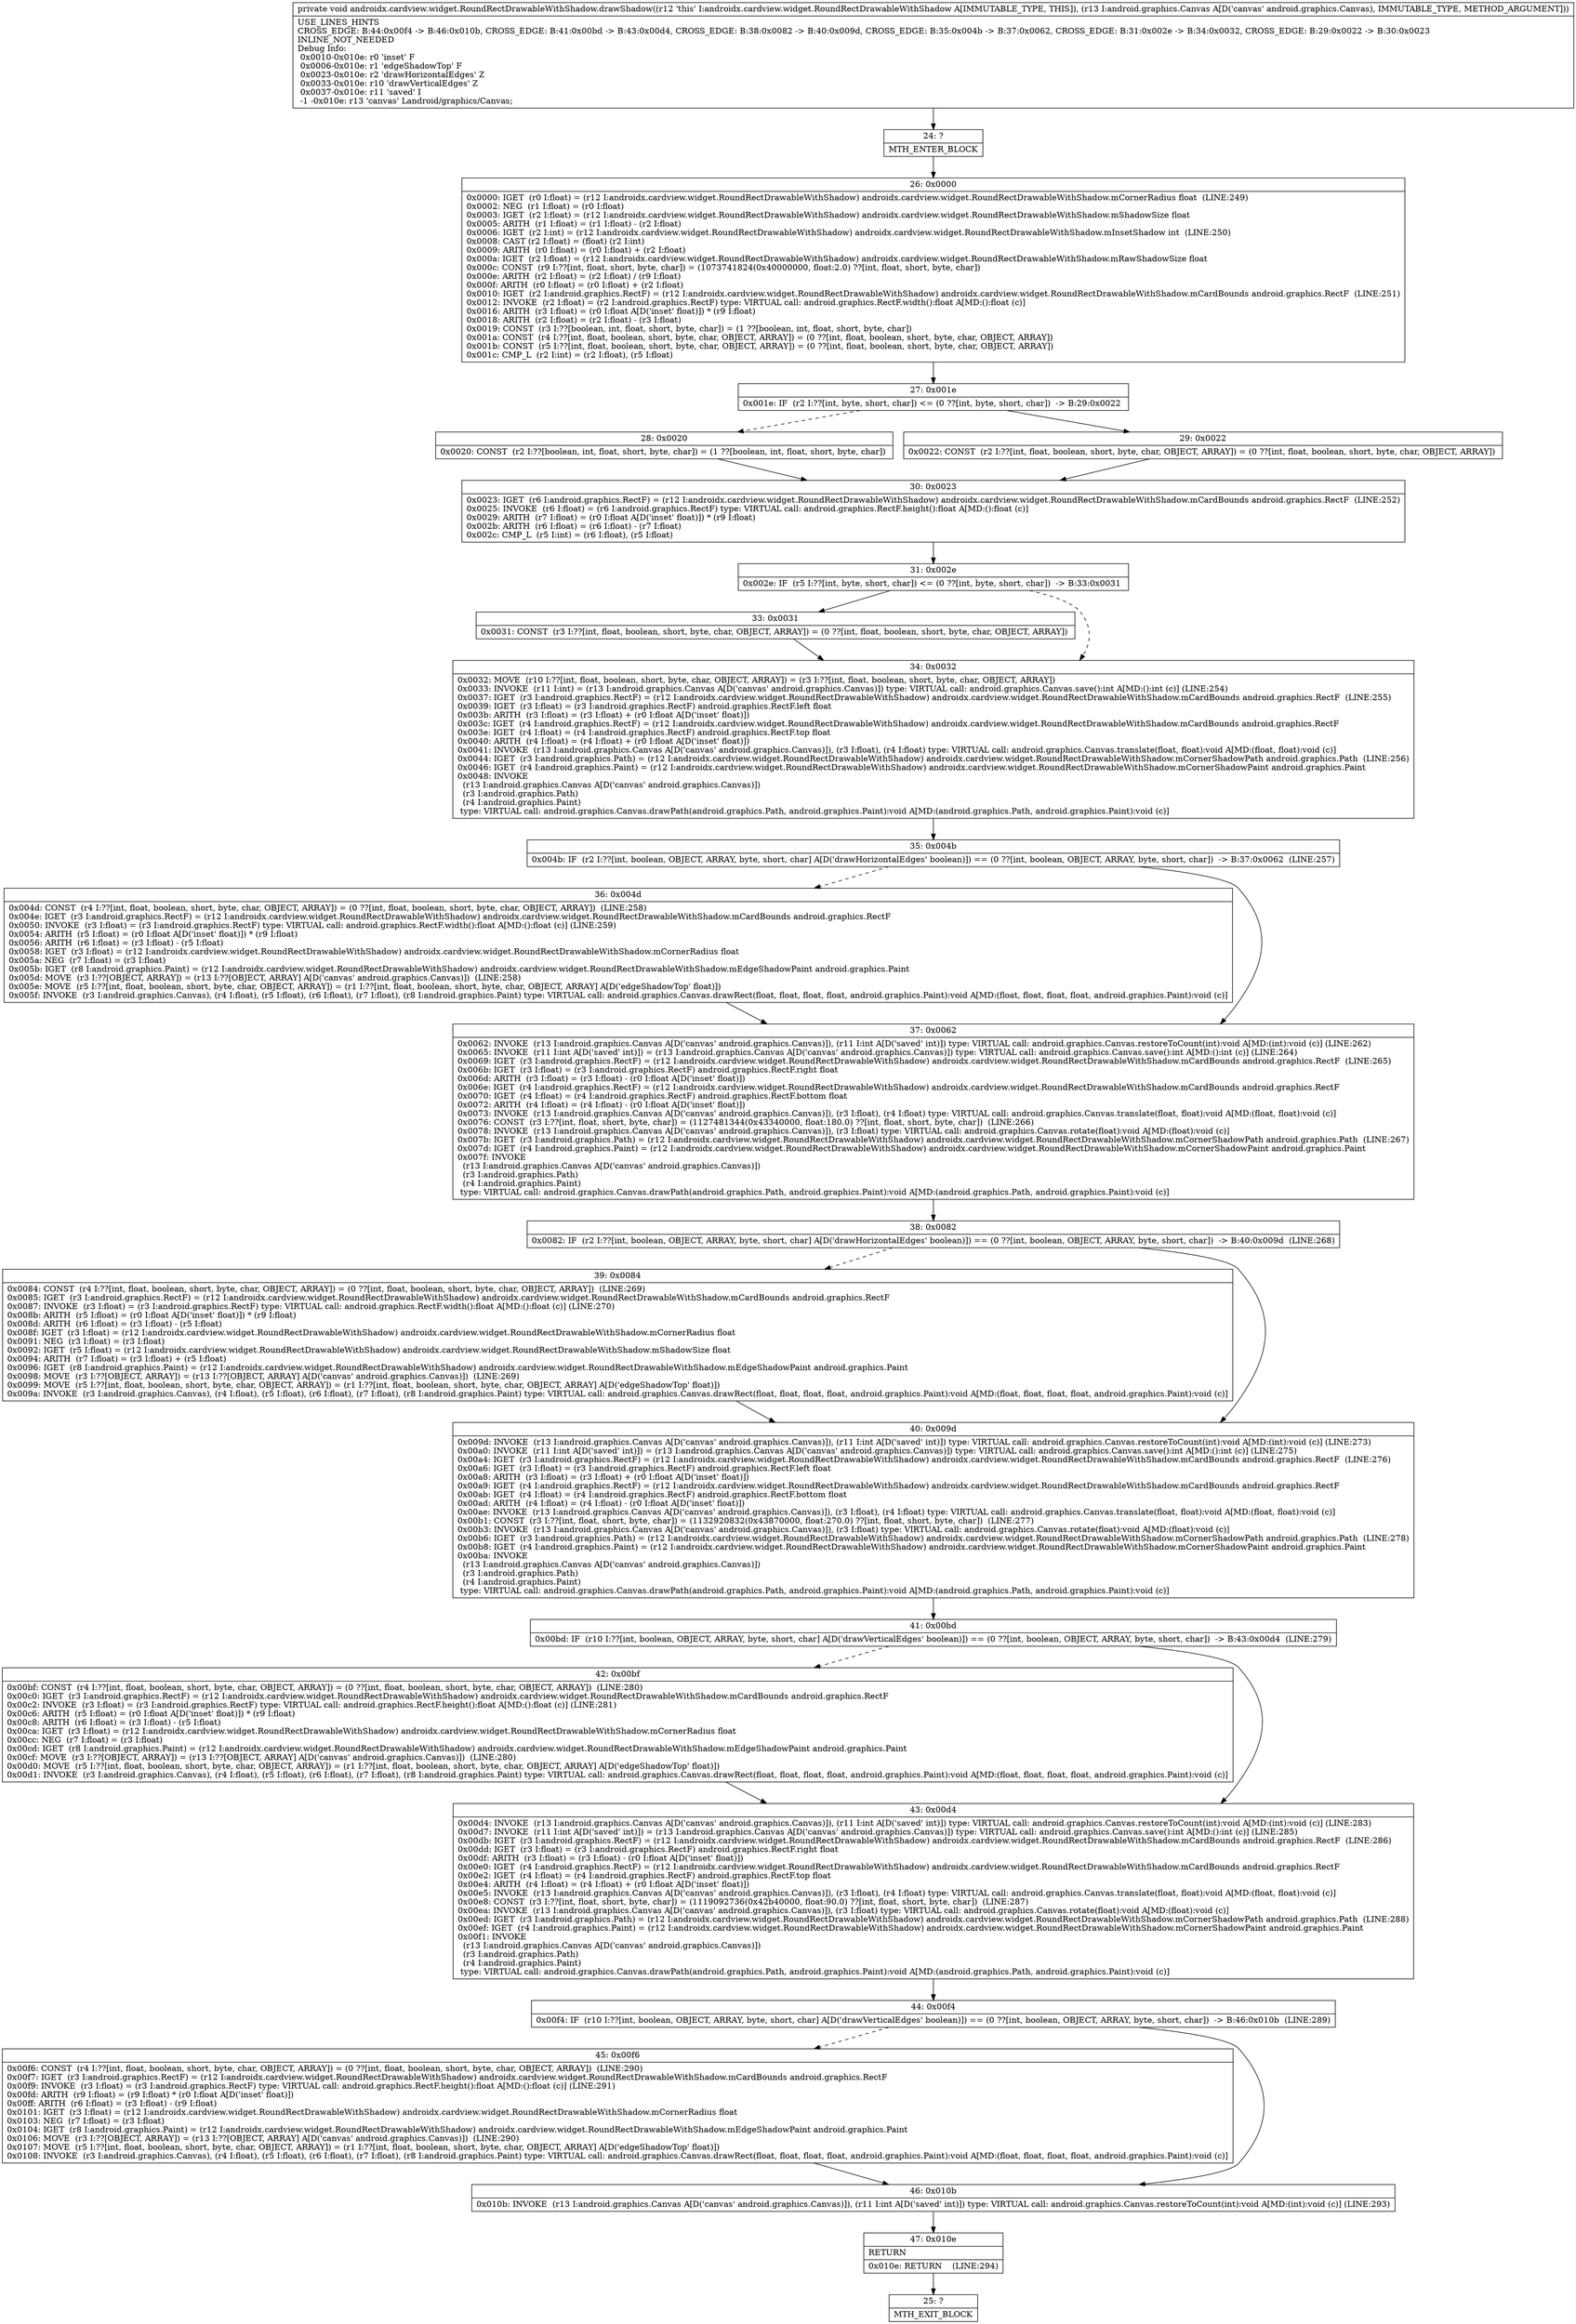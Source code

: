 digraph "CFG forandroidx.cardview.widget.RoundRectDrawableWithShadow.drawShadow(Landroid\/graphics\/Canvas;)V" {
Node_24 [shape=record,label="{24\:\ ?|MTH_ENTER_BLOCK\l}"];
Node_26 [shape=record,label="{26\:\ 0x0000|0x0000: IGET  (r0 I:float) = (r12 I:androidx.cardview.widget.RoundRectDrawableWithShadow) androidx.cardview.widget.RoundRectDrawableWithShadow.mCornerRadius float  (LINE:249)\l0x0002: NEG  (r1 I:float) = (r0 I:float) \l0x0003: IGET  (r2 I:float) = (r12 I:androidx.cardview.widget.RoundRectDrawableWithShadow) androidx.cardview.widget.RoundRectDrawableWithShadow.mShadowSize float \l0x0005: ARITH  (r1 I:float) = (r1 I:float) \- (r2 I:float) \l0x0006: IGET  (r2 I:int) = (r12 I:androidx.cardview.widget.RoundRectDrawableWithShadow) androidx.cardview.widget.RoundRectDrawableWithShadow.mInsetShadow int  (LINE:250)\l0x0008: CAST (r2 I:float) = (float) (r2 I:int) \l0x0009: ARITH  (r0 I:float) = (r0 I:float) + (r2 I:float) \l0x000a: IGET  (r2 I:float) = (r12 I:androidx.cardview.widget.RoundRectDrawableWithShadow) androidx.cardview.widget.RoundRectDrawableWithShadow.mRawShadowSize float \l0x000c: CONST  (r9 I:??[int, float, short, byte, char]) = (1073741824(0x40000000, float:2.0) ??[int, float, short, byte, char]) \l0x000e: ARITH  (r2 I:float) = (r2 I:float) \/ (r9 I:float) \l0x000f: ARITH  (r0 I:float) = (r0 I:float) + (r2 I:float) \l0x0010: IGET  (r2 I:android.graphics.RectF) = (r12 I:androidx.cardview.widget.RoundRectDrawableWithShadow) androidx.cardview.widget.RoundRectDrawableWithShadow.mCardBounds android.graphics.RectF  (LINE:251)\l0x0012: INVOKE  (r2 I:float) = (r2 I:android.graphics.RectF) type: VIRTUAL call: android.graphics.RectF.width():float A[MD:():float (c)]\l0x0016: ARITH  (r3 I:float) = (r0 I:float A[D('inset' float)]) * (r9 I:float) \l0x0018: ARITH  (r2 I:float) = (r2 I:float) \- (r3 I:float) \l0x0019: CONST  (r3 I:??[boolean, int, float, short, byte, char]) = (1 ??[boolean, int, float, short, byte, char]) \l0x001a: CONST  (r4 I:??[int, float, boolean, short, byte, char, OBJECT, ARRAY]) = (0 ??[int, float, boolean, short, byte, char, OBJECT, ARRAY]) \l0x001b: CONST  (r5 I:??[int, float, boolean, short, byte, char, OBJECT, ARRAY]) = (0 ??[int, float, boolean, short, byte, char, OBJECT, ARRAY]) \l0x001c: CMP_L  (r2 I:int) = (r2 I:float), (r5 I:float) \l}"];
Node_27 [shape=record,label="{27\:\ 0x001e|0x001e: IF  (r2 I:??[int, byte, short, char]) \<= (0 ??[int, byte, short, char])  \-\> B:29:0x0022 \l}"];
Node_28 [shape=record,label="{28\:\ 0x0020|0x0020: CONST  (r2 I:??[boolean, int, float, short, byte, char]) = (1 ??[boolean, int, float, short, byte, char]) \l}"];
Node_30 [shape=record,label="{30\:\ 0x0023|0x0023: IGET  (r6 I:android.graphics.RectF) = (r12 I:androidx.cardview.widget.RoundRectDrawableWithShadow) androidx.cardview.widget.RoundRectDrawableWithShadow.mCardBounds android.graphics.RectF  (LINE:252)\l0x0025: INVOKE  (r6 I:float) = (r6 I:android.graphics.RectF) type: VIRTUAL call: android.graphics.RectF.height():float A[MD:():float (c)]\l0x0029: ARITH  (r7 I:float) = (r0 I:float A[D('inset' float)]) * (r9 I:float) \l0x002b: ARITH  (r6 I:float) = (r6 I:float) \- (r7 I:float) \l0x002c: CMP_L  (r5 I:int) = (r6 I:float), (r5 I:float) \l}"];
Node_31 [shape=record,label="{31\:\ 0x002e|0x002e: IF  (r5 I:??[int, byte, short, char]) \<= (0 ??[int, byte, short, char])  \-\> B:33:0x0031 \l}"];
Node_33 [shape=record,label="{33\:\ 0x0031|0x0031: CONST  (r3 I:??[int, float, boolean, short, byte, char, OBJECT, ARRAY]) = (0 ??[int, float, boolean, short, byte, char, OBJECT, ARRAY]) \l}"];
Node_34 [shape=record,label="{34\:\ 0x0032|0x0032: MOVE  (r10 I:??[int, float, boolean, short, byte, char, OBJECT, ARRAY]) = (r3 I:??[int, float, boolean, short, byte, char, OBJECT, ARRAY]) \l0x0033: INVOKE  (r11 I:int) = (r13 I:android.graphics.Canvas A[D('canvas' android.graphics.Canvas)]) type: VIRTUAL call: android.graphics.Canvas.save():int A[MD:():int (c)] (LINE:254)\l0x0037: IGET  (r3 I:android.graphics.RectF) = (r12 I:androidx.cardview.widget.RoundRectDrawableWithShadow) androidx.cardview.widget.RoundRectDrawableWithShadow.mCardBounds android.graphics.RectF  (LINE:255)\l0x0039: IGET  (r3 I:float) = (r3 I:android.graphics.RectF) android.graphics.RectF.left float \l0x003b: ARITH  (r3 I:float) = (r3 I:float) + (r0 I:float A[D('inset' float)]) \l0x003c: IGET  (r4 I:android.graphics.RectF) = (r12 I:androidx.cardview.widget.RoundRectDrawableWithShadow) androidx.cardview.widget.RoundRectDrawableWithShadow.mCardBounds android.graphics.RectF \l0x003e: IGET  (r4 I:float) = (r4 I:android.graphics.RectF) android.graphics.RectF.top float \l0x0040: ARITH  (r4 I:float) = (r4 I:float) + (r0 I:float A[D('inset' float)]) \l0x0041: INVOKE  (r13 I:android.graphics.Canvas A[D('canvas' android.graphics.Canvas)]), (r3 I:float), (r4 I:float) type: VIRTUAL call: android.graphics.Canvas.translate(float, float):void A[MD:(float, float):void (c)]\l0x0044: IGET  (r3 I:android.graphics.Path) = (r12 I:androidx.cardview.widget.RoundRectDrawableWithShadow) androidx.cardview.widget.RoundRectDrawableWithShadow.mCornerShadowPath android.graphics.Path  (LINE:256)\l0x0046: IGET  (r4 I:android.graphics.Paint) = (r12 I:androidx.cardview.widget.RoundRectDrawableWithShadow) androidx.cardview.widget.RoundRectDrawableWithShadow.mCornerShadowPaint android.graphics.Paint \l0x0048: INVOKE  \l  (r13 I:android.graphics.Canvas A[D('canvas' android.graphics.Canvas)])\l  (r3 I:android.graphics.Path)\l  (r4 I:android.graphics.Paint)\l type: VIRTUAL call: android.graphics.Canvas.drawPath(android.graphics.Path, android.graphics.Paint):void A[MD:(android.graphics.Path, android.graphics.Paint):void (c)]\l}"];
Node_35 [shape=record,label="{35\:\ 0x004b|0x004b: IF  (r2 I:??[int, boolean, OBJECT, ARRAY, byte, short, char] A[D('drawHorizontalEdges' boolean)]) == (0 ??[int, boolean, OBJECT, ARRAY, byte, short, char])  \-\> B:37:0x0062  (LINE:257)\l}"];
Node_36 [shape=record,label="{36\:\ 0x004d|0x004d: CONST  (r4 I:??[int, float, boolean, short, byte, char, OBJECT, ARRAY]) = (0 ??[int, float, boolean, short, byte, char, OBJECT, ARRAY])  (LINE:258)\l0x004e: IGET  (r3 I:android.graphics.RectF) = (r12 I:androidx.cardview.widget.RoundRectDrawableWithShadow) androidx.cardview.widget.RoundRectDrawableWithShadow.mCardBounds android.graphics.RectF \l0x0050: INVOKE  (r3 I:float) = (r3 I:android.graphics.RectF) type: VIRTUAL call: android.graphics.RectF.width():float A[MD:():float (c)] (LINE:259)\l0x0054: ARITH  (r5 I:float) = (r0 I:float A[D('inset' float)]) * (r9 I:float) \l0x0056: ARITH  (r6 I:float) = (r3 I:float) \- (r5 I:float) \l0x0058: IGET  (r3 I:float) = (r12 I:androidx.cardview.widget.RoundRectDrawableWithShadow) androidx.cardview.widget.RoundRectDrawableWithShadow.mCornerRadius float \l0x005a: NEG  (r7 I:float) = (r3 I:float) \l0x005b: IGET  (r8 I:android.graphics.Paint) = (r12 I:androidx.cardview.widget.RoundRectDrawableWithShadow) androidx.cardview.widget.RoundRectDrawableWithShadow.mEdgeShadowPaint android.graphics.Paint \l0x005d: MOVE  (r3 I:??[OBJECT, ARRAY]) = (r13 I:??[OBJECT, ARRAY] A[D('canvas' android.graphics.Canvas)])  (LINE:258)\l0x005e: MOVE  (r5 I:??[int, float, boolean, short, byte, char, OBJECT, ARRAY]) = (r1 I:??[int, float, boolean, short, byte, char, OBJECT, ARRAY] A[D('edgeShadowTop' float)]) \l0x005f: INVOKE  (r3 I:android.graphics.Canvas), (r4 I:float), (r5 I:float), (r6 I:float), (r7 I:float), (r8 I:android.graphics.Paint) type: VIRTUAL call: android.graphics.Canvas.drawRect(float, float, float, float, android.graphics.Paint):void A[MD:(float, float, float, float, android.graphics.Paint):void (c)]\l}"];
Node_37 [shape=record,label="{37\:\ 0x0062|0x0062: INVOKE  (r13 I:android.graphics.Canvas A[D('canvas' android.graphics.Canvas)]), (r11 I:int A[D('saved' int)]) type: VIRTUAL call: android.graphics.Canvas.restoreToCount(int):void A[MD:(int):void (c)] (LINE:262)\l0x0065: INVOKE  (r11 I:int A[D('saved' int)]) = (r13 I:android.graphics.Canvas A[D('canvas' android.graphics.Canvas)]) type: VIRTUAL call: android.graphics.Canvas.save():int A[MD:():int (c)] (LINE:264)\l0x0069: IGET  (r3 I:android.graphics.RectF) = (r12 I:androidx.cardview.widget.RoundRectDrawableWithShadow) androidx.cardview.widget.RoundRectDrawableWithShadow.mCardBounds android.graphics.RectF  (LINE:265)\l0x006b: IGET  (r3 I:float) = (r3 I:android.graphics.RectF) android.graphics.RectF.right float \l0x006d: ARITH  (r3 I:float) = (r3 I:float) \- (r0 I:float A[D('inset' float)]) \l0x006e: IGET  (r4 I:android.graphics.RectF) = (r12 I:androidx.cardview.widget.RoundRectDrawableWithShadow) androidx.cardview.widget.RoundRectDrawableWithShadow.mCardBounds android.graphics.RectF \l0x0070: IGET  (r4 I:float) = (r4 I:android.graphics.RectF) android.graphics.RectF.bottom float \l0x0072: ARITH  (r4 I:float) = (r4 I:float) \- (r0 I:float A[D('inset' float)]) \l0x0073: INVOKE  (r13 I:android.graphics.Canvas A[D('canvas' android.graphics.Canvas)]), (r3 I:float), (r4 I:float) type: VIRTUAL call: android.graphics.Canvas.translate(float, float):void A[MD:(float, float):void (c)]\l0x0076: CONST  (r3 I:??[int, float, short, byte, char]) = (1127481344(0x43340000, float:180.0) ??[int, float, short, byte, char])  (LINE:266)\l0x0078: INVOKE  (r13 I:android.graphics.Canvas A[D('canvas' android.graphics.Canvas)]), (r3 I:float) type: VIRTUAL call: android.graphics.Canvas.rotate(float):void A[MD:(float):void (c)]\l0x007b: IGET  (r3 I:android.graphics.Path) = (r12 I:androidx.cardview.widget.RoundRectDrawableWithShadow) androidx.cardview.widget.RoundRectDrawableWithShadow.mCornerShadowPath android.graphics.Path  (LINE:267)\l0x007d: IGET  (r4 I:android.graphics.Paint) = (r12 I:androidx.cardview.widget.RoundRectDrawableWithShadow) androidx.cardview.widget.RoundRectDrawableWithShadow.mCornerShadowPaint android.graphics.Paint \l0x007f: INVOKE  \l  (r13 I:android.graphics.Canvas A[D('canvas' android.graphics.Canvas)])\l  (r3 I:android.graphics.Path)\l  (r4 I:android.graphics.Paint)\l type: VIRTUAL call: android.graphics.Canvas.drawPath(android.graphics.Path, android.graphics.Paint):void A[MD:(android.graphics.Path, android.graphics.Paint):void (c)]\l}"];
Node_38 [shape=record,label="{38\:\ 0x0082|0x0082: IF  (r2 I:??[int, boolean, OBJECT, ARRAY, byte, short, char] A[D('drawHorizontalEdges' boolean)]) == (0 ??[int, boolean, OBJECT, ARRAY, byte, short, char])  \-\> B:40:0x009d  (LINE:268)\l}"];
Node_39 [shape=record,label="{39\:\ 0x0084|0x0084: CONST  (r4 I:??[int, float, boolean, short, byte, char, OBJECT, ARRAY]) = (0 ??[int, float, boolean, short, byte, char, OBJECT, ARRAY])  (LINE:269)\l0x0085: IGET  (r3 I:android.graphics.RectF) = (r12 I:androidx.cardview.widget.RoundRectDrawableWithShadow) androidx.cardview.widget.RoundRectDrawableWithShadow.mCardBounds android.graphics.RectF \l0x0087: INVOKE  (r3 I:float) = (r3 I:android.graphics.RectF) type: VIRTUAL call: android.graphics.RectF.width():float A[MD:():float (c)] (LINE:270)\l0x008b: ARITH  (r5 I:float) = (r0 I:float A[D('inset' float)]) * (r9 I:float) \l0x008d: ARITH  (r6 I:float) = (r3 I:float) \- (r5 I:float) \l0x008f: IGET  (r3 I:float) = (r12 I:androidx.cardview.widget.RoundRectDrawableWithShadow) androidx.cardview.widget.RoundRectDrawableWithShadow.mCornerRadius float \l0x0091: NEG  (r3 I:float) = (r3 I:float) \l0x0092: IGET  (r5 I:float) = (r12 I:androidx.cardview.widget.RoundRectDrawableWithShadow) androidx.cardview.widget.RoundRectDrawableWithShadow.mShadowSize float \l0x0094: ARITH  (r7 I:float) = (r3 I:float) + (r5 I:float) \l0x0096: IGET  (r8 I:android.graphics.Paint) = (r12 I:androidx.cardview.widget.RoundRectDrawableWithShadow) androidx.cardview.widget.RoundRectDrawableWithShadow.mEdgeShadowPaint android.graphics.Paint \l0x0098: MOVE  (r3 I:??[OBJECT, ARRAY]) = (r13 I:??[OBJECT, ARRAY] A[D('canvas' android.graphics.Canvas)])  (LINE:269)\l0x0099: MOVE  (r5 I:??[int, float, boolean, short, byte, char, OBJECT, ARRAY]) = (r1 I:??[int, float, boolean, short, byte, char, OBJECT, ARRAY] A[D('edgeShadowTop' float)]) \l0x009a: INVOKE  (r3 I:android.graphics.Canvas), (r4 I:float), (r5 I:float), (r6 I:float), (r7 I:float), (r8 I:android.graphics.Paint) type: VIRTUAL call: android.graphics.Canvas.drawRect(float, float, float, float, android.graphics.Paint):void A[MD:(float, float, float, float, android.graphics.Paint):void (c)]\l}"];
Node_40 [shape=record,label="{40\:\ 0x009d|0x009d: INVOKE  (r13 I:android.graphics.Canvas A[D('canvas' android.graphics.Canvas)]), (r11 I:int A[D('saved' int)]) type: VIRTUAL call: android.graphics.Canvas.restoreToCount(int):void A[MD:(int):void (c)] (LINE:273)\l0x00a0: INVOKE  (r11 I:int A[D('saved' int)]) = (r13 I:android.graphics.Canvas A[D('canvas' android.graphics.Canvas)]) type: VIRTUAL call: android.graphics.Canvas.save():int A[MD:():int (c)] (LINE:275)\l0x00a4: IGET  (r3 I:android.graphics.RectF) = (r12 I:androidx.cardview.widget.RoundRectDrawableWithShadow) androidx.cardview.widget.RoundRectDrawableWithShadow.mCardBounds android.graphics.RectF  (LINE:276)\l0x00a6: IGET  (r3 I:float) = (r3 I:android.graphics.RectF) android.graphics.RectF.left float \l0x00a8: ARITH  (r3 I:float) = (r3 I:float) + (r0 I:float A[D('inset' float)]) \l0x00a9: IGET  (r4 I:android.graphics.RectF) = (r12 I:androidx.cardview.widget.RoundRectDrawableWithShadow) androidx.cardview.widget.RoundRectDrawableWithShadow.mCardBounds android.graphics.RectF \l0x00ab: IGET  (r4 I:float) = (r4 I:android.graphics.RectF) android.graphics.RectF.bottom float \l0x00ad: ARITH  (r4 I:float) = (r4 I:float) \- (r0 I:float A[D('inset' float)]) \l0x00ae: INVOKE  (r13 I:android.graphics.Canvas A[D('canvas' android.graphics.Canvas)]), (r3 I:float), (r4 I:float) type: VIRTUAL call: android.graphics.Canvas.translate(float, float):void A[MD:(float, float):void (c)]\l0x00b1: CONST  (r3 I:??[int, float, short, byte, char]) = (1132920832(0x43870000, float:270.0) ??[int, float, short, byte, char])  (LINE:277)\l0x00b3: INVOKE  (r13 I:android.graphics.Canvas A[D('canvas' android.graphics.Canvas)]), (r3 I:float) type: VIRTUAL call: android.graphics.Canvas.rotate(float):void A[MD:(float):void (c)]\l0x00b6: IGET  (r3 I:android.graphics.Path) = (r12 I:androidx.cardview.widget.RoundRectDrawableWithShadow) androidx.cardview.widget.RoundRectDrawableWithShadow.mCornerShadowPath android.graphics.Path  (LINE:278)\l0x00b8: IGET  (r4 I:android.graphics.Paint) = (r12 I:androidx.cardview.widget.RoundRectDrawableWithShadow) androidx.cardview.widget.RoundRectDrawableWithShadow.mCornerShadowPaint android.graphics.Paint \l0x00ba: INVOKE  \l  (r13 I:android.graphics.Canvas A[D('canvas' android.graphics.Canvas)])\l  (r3 I:android.graphics.Path)\l  (r4 I:android.graphics.Paint)\l type: VIRTUAL call: android.graphics.Canvas.drawPath(android.graphics.Path, android.graphics.Paint):void A[MD:(android.graphics.Path, android.graphics.Paint):void (c)]\l}"];
Node_41 [shape=record,label="{41\:\ 0x00bd|0x00bd: IF  (r10 I:??[int, boolean, OBJECT, ARRAY, byte, short, char] A[D('drawVerticalEdges' boolean)]) == (0 ??[int, boolean, OBJECT, ARRAY, byte, short, char])  \-\> B:43:0x00d4  (LINE:279)\l}"];
Node_42 [shape=record,label="{42\:\ 0x00bf|0x00bf: CONST  (r4 I:??[int, float, boolean, short, byte, char, OBJECT, ARRAY]) = (0 ??[int, float, boolean, short, byte, char, OBJECT, ARRAY])  (LINE:280)\l0x00c0: IGET  (r3 I:android.graphics.RectF) = (r12 I:androidx.cardview.widget.RoundRectDrawableWithShadow) androidx.cardview.widget.RoundRectDrawableWithShadow.mCardBounds android.graphics.RectF \l0x00c2: INVOKE  (r3 I:float) = (r3 I:android.graphics.RectF) type: VIRTUAL call: android.graphics.RectF.height():float A[MD:():float (c)] (LINE:281)\l0x00c6: ARITH  (r5 I:float) = (r0 I:float A[D('inset' float)]) * (r9 I:float) \l0x00c8: ARITH  (r6 I:float) = (r3 I:float) \- (r5 I:float) \l0x00ca: IGET  (r3 I:float) = (r12 I:androidx.cardview.widget.RoundRectDrawableWithShadow) androidx.cardview.widget.RoundRectDrawableWithShadow.mCornerRadius float \l0x00cc: NEG  (r7 I:float) = (r3 I:float) \l0x00cd: IGET  (r8 I:android.graphics.Paint) = (r12 I:androidx.cardview.widget.RoundRectDrawableWithShadow) androidx.cardview.widget.RoundRectDrawableWithShadow.mEdgeShadowPaint android.graphics.Paint \l0x00cf: MOVE  (r3 I:??[OBJECT, ARRAY]) = (r13 I:??[OBJECT, ARRAY] A[D('canvas' android.graphics.Canvas)])  (LINE:280)\l0x00d0: MOVE  (r5 I:??[int, float, boolean, short, byte, char, OBJECT, ARRAY]) = (r1 I:??[int, float, boolean, short, byte, char, OBJECT, ARRAY] A[D('edgeShadowTop' float)]) \l0x00d1: INVOKE  (r3 I:android.graphics.Canvas), (r4 I:float), (r5 I:float), (r6 I:float), (r7 I:float), (r8 I:android.graphics.Paint) type: VIRTUAL call: android.graphics.Canvas.drawRect(float, float, float, float, android.graphics.Paint):void A[MD:(float, float, float, float, android.graphics.Paint):void (c)]\l}"];
Node_43 [shape=record,label="{43\:\ 0x00d4|0x00d4: INVOKE  (r13 I:android.graphics.Canvas A[D('canvas' android.graphics.Canvas)]), (r11 I:int A[D('saved' int)]) type: VIRTUAL call: android.graphics.Canvas.restoreToCount(int):void A[MD:(int):void (c)] (LINE:283)\l0x00d7: INVOKE  (r11 I:int A[D('saved' int)]) = (r13 I:android.graphics.Canvas A[D('canvas' android.graphics.Canvas)]) type: VIRTUAL call: android.graphics.Canvas.save():int A[MD:():int (c)] (LINE:285)\l0x00db: IGET  (r3 I:android.graphics.RectF) = (r12 I:androidx.cardview.widget.RoundRectDrawableWithShadow) androidx.cardview.widget.RoundRectDrawableWithShadow.mCardBounds android.graphics.RectF  (LINE:286)\l0x00dd: IGET  (r3 I:float) = (r3 I:android.graphics.RectF) android.graphics.RectF.right float \l0x00df: ARITH  (r3 I:float) = (r3 I:float) \- (r0 I:float A[D('inset' float)]) \l0x00e0: IGET  (r4 I:android.graphics.RectF) = (r12 I:androidx.cardview.widget.RoundRectDrawableWithShadow) androidx.cardview.widget.RoundRectDrawableWithShadow.mCardBounds android.graphics.RectF \l0x00e2: IGET  (r4 I:float) = (r4 I:android.graphics.RectF) android.graphics.RectF.top float \l0x00e4: ARITH  (r4 I:float) = (r4 I:float) + (r0 I:float A[D('inset' float)]) \l0x00e5: INVOKE  (r13 I:android.graphics.Canvas A[D('canvas' android.graphics.Canvas)]), (r3 I:float), (r4 I:float) type: VIRTUAL call: android.graphics.Canvas.translate(float, float):void A[MD:(float, float):void (c)]\l0x00e8: CONST  (r3 I:??[int, float, short, byte, char]) = (1119092736(0x42b40000, float:90.0) ??[int, float, short, byte, char])  (LINE:287)\l0x00ea: INVOKE  (r13 I:android.graphics.Canvas A[D('canvas' android.graphics.Canvas)]), (r3 I:float) type: VIRTUAL call: android.graphics.Canvas.rotate(float):void A[MD:(float):void (c)]\l0x00ed: IGET  (r3 I:android.graphics.Path) = (r12 I:androidx.cardview.widget.RoundRectDrawableWithShadow) androidx.cardview.widget.RoundRectDrawableWithShadow.mCornerShadowPath android.graphics.Path  (LINE:288)\l0x00ef: IGET  (r4 I:android.graphics.Paint) = (r12 I:androidx.cardview.widget.RoundRectDrawableWithShadow) androidx.cardview.widget.RoundRectDrawableWithShadow.mCornerShadowPaint android.graphics.Paint \l0x00f1: INVOKE  \l  (r13 I:android.graphics.Canvas A[D('canvas' android.graphics.Canvas)])\l  (r3 I:android.graphics.Path)\l  (r4 I:android.graphics.Paint)\l type: VIRTUAL call: android.graphics.Canvas.drawPath(android.graphics.Path, android.graphics.Paint):void A[MD:(android.graphics.Path, android.graphics.Paint):void (c)]\l}"];
Node_44 [shape=record,label="{44\:\ 0x00f4|0x00f4: IF  (r10 I:??[int, boolean, OBJECT, ARRAY, byte, short, char] A[D('drawVerticalEdges' boolean)]) == (0 ??[int, boolean, OBJECT, ARRAY, byte, short, char])  \-\> B:46:0x010b  (LINE:289)\l}"];
Node_45 [shape=record,label="{45\:\ 0x00f6|0x00f6: CONST  (r4 I:??[int, float, boolean, short, byte, char, OBJECT, ARRAY]) = (0 ??[int, float, boolean, short, byte, char, OBJECT, ARRAY])  (LINE:290)\l0x00f7: IGET  (r3 I:android.graphics.RectF) = (r12 I:androidx.cardview.widget.RoundRectDrawableWithShadow) androidx.cardview.widget.RoundRectDrawableWithShadow.mCardBounds android.graphics.RectF \l0x00f9: INVOKE  (r3 I:float) = (r3 I:android.graphics.RectF) type: VIRTUAL call: android.graphics.RectF.height():float A[MD:():float (c)] (LINE:291)\l0x00fd: ARITH  (r9 I:float) = (r9 I:float) * (r0 I:float A[D('inset' float)]) \l0x00ff: ARITH  (r6 I:float) = (r3 I:float) \- (r9 I:float) \l0x0101: IGET  (r3 I:float) = (r12 I:androidx.cardview.widget.RoundRectDrawableWithShadow) androidx.cardview.widget.RoundRectDrawableWithShadow.mCornerRadius float \l0x0103: NEG  (r7 I:float) = (r3 I:float) \l0x0104: IGET  (r8 I:android.graphics.Paint) = (r12 I:androidx.cardview.widget.RoundRectDrawableWithShadow) androidx.cardview.widget.RoundRectDrawableWithShadow.mEdgeShadowPaint android.graphics.Paint \l0x0106: MOVE  (r3 I:??[OBJECT, ARRAY]) = (r13 I:??[OBJECT, ARRAY] A[D('canvas' android.graphics.Canvas)])  (LINE:290)\l0x0107: MOVE  (r5 I:??[int, float, boolean, short, byte, char, OBJECT, ARRAY]) = (r1 I:??[int, float, boolean, short, byte, char, OBJECT, ARRAY] A[D('edgeShadowTop' float)]) \l0x0108: INVOKE  (r3 I:android.graphics.Canvas), (r4 I:float), (r5 I:float), (r6 I:float), (r7 I:float), (r8 I:android.graphics.Paint) type: VIRTUAL call: android.graphics.Canvas.drawRect(float, float, float, float, android.graphics.Paint):void A[MD:(float, float, float, float, android.graphics.Paint):void (c)]\l}"];
Node_46 [shape=record,label="{46\:\ 0x010b|0x010b: INVOKE  (r13 I:android.graphics.Canvas A[D('canvas' android.graphics.Canvas)]), (r11 I:int A[D('saved' int)]) type: VIRTUAL call: android.graphics.Canvas.restoreToCount(int):void A[MD:(int):void (c)] (LINE:293)\l}"];
Node_47 [shape=record,label="{47\:\ 0x010e|RETURN\l|0x010e: RETURN    (LINE:294)\l}"];
Node_25 [shape=record,label="{25\:\ ?|MTH_EXIT_BLOCK\l}"];
Node_29 [shape=record,label="{29\:\ 0x0022|0x0022: CONST  (r2 I:??[int, float, boolean, short, byte, char, OBJECT, ARRAY]) = (0 ??[int, float, boolean, short, byte, char, OBJECT, ARRAY]) \l}"];
MethodNode[shape=record,label="{private void androidx.cardview.widget.RoundRectDrawableWithShadow.drawShadow((r12 'this' I:androidx.cardview.widget.RoundRectDrawableWithShadow A[IMMUTABLE_TYPE, THIS]), (r13 I:android.graphics.Canvas A[D('canvas' android.graphics.Canvas), IMMUTABLE_TYPE, METHOD_ARGUMENT]))  | USE_LINES_HINTS\lCROSS_EDGE: B:44:0x00f4 \-\> B:46:0x010b, CROSS_EDGE: B:41:0x00bd \-\> B:43:0x00d4, CROSS_EDGE: B:38:0x0082 \-\> B:40:0x009d, CROSS_EDGE: B:35:0x004b \-\> B:37:0x0062, CROSS_EDGE: B:31:0x002e \-\> B:34:0x0032, CROSS_EDGE: B:29:0x0022 \-\> B:30:0x0023\lINLINE_NOT_NEEDED\lDebug Info:\l  0x0010\-0x010e: r0 'inset' F\l  0x0006\-0x010e: r1 'edgeShadowTop' F\l  0x0023\-0x010e: r2 'drawHorizontalEdges' Z\l  0x0033\-0x010e: r10 'drawVerticalEdges' Z\l  0x0037\-0x010e: r11 'saved' I\l  \-1 \-0x010e: r13 'canvas' Landroid\/graphics\/Canvas;\l}"];
MethodNode -> Node_24;Node_24 -> Node_26;
Node_26 -> Node_27;
Node_27 -> Node_28[style=dashed];
Node_27 -> Node_29;
Node_28 -> Node_30;
Node_30 -> Node_31;
Node_31 -> Node_33;
Node_31 -> Node_34[style=dashed];
Node_33 -> Node_34;
Node_34 -> Node_35;
Node_35 -> Node_36[style=dashed];
Node_35 -> Node_37;
Node_36 -> Node_37;
Node_37 -> Node_38;
Node_38 -> Node_39[style=dashed];
Node_38 -> Node_40;
Node_39 -> Node_40;
Node_40 -> Node_41;
Node_41 -> Node_42[style=dashed];
Node_41 -> Node_43;
Node_42 -> Node_43;
Node_43 -> Node_44;
Node_44 -> Node_45[style=dashed];
Node_44 -> Node_46;
Node_45 -> Node_46;
Node_46 -> Node_47;
Node_47 -> Node_25;
Node_29 -> Node_30;
}

